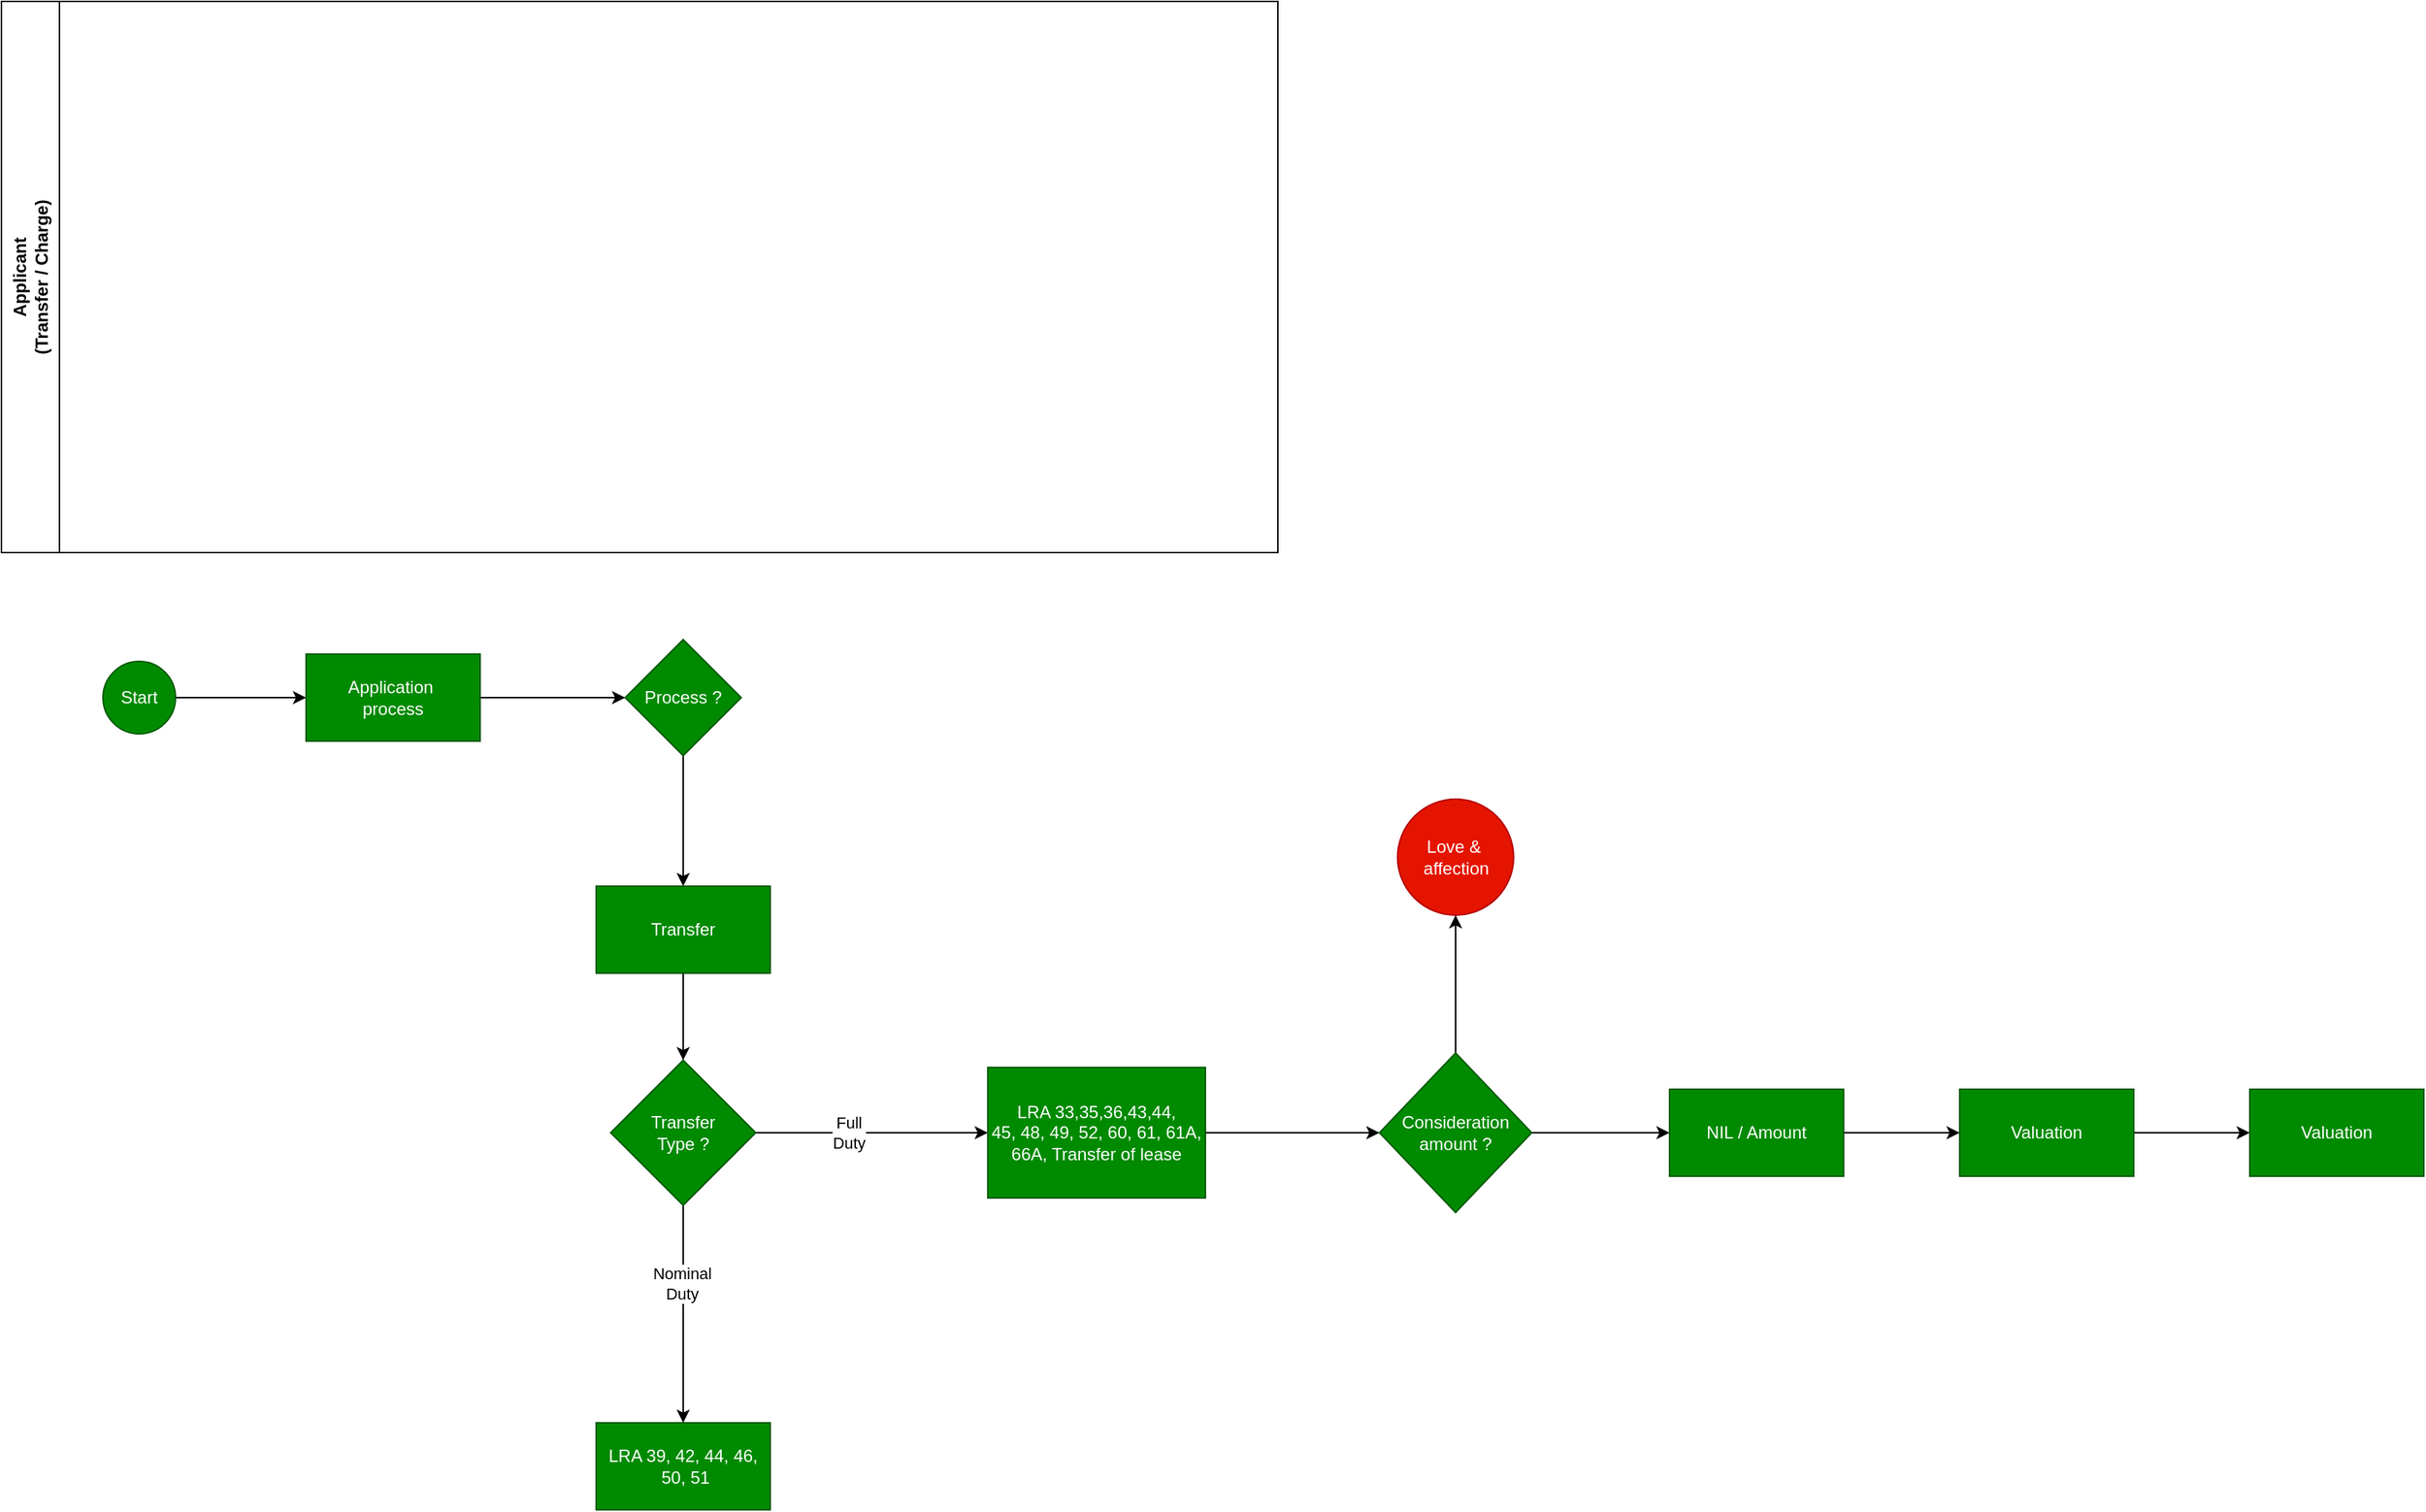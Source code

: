 <mxfile version="21.6.5" type="github">
  <diagram name="Page-1" id="wiHoxaamiO45fGIozESU">
    <mxGraphModel dx="1804" dy="610" grid="1" gridSize="10" guides="1" tooltips="1" connect="1" arrows="1" fold="1" page="1" pageScale="1" pageWidth="850" pageHeight="1100" math="0" shadow="0">
      <root>
        <mxCell id="0" />
        <mxCell id="1" parent="0" />
        <mxCell id="bjcQ7HL3ElRiH-m9O8MQ-1" value="Applicant&lt;br&gt;(Transfer / Charge)" style="swimlane;horizontal=0;whiteSpace=wrap;html=1;startSize=40;" vertex="1" parent="1">
          <mxGeometry x="-40" y="40" width="880" height="380" as="geometry" />
        </mxCell>
        <mxCell id="bjcQ7HL3ElRiH-m9O8MQ-4" value="" style="edgeStyle=orthogonalEdgeStyle;rounded=0;orthogonalLoop=1;jettySize=auto;html=1;" edge="1" parent="1" source="bjcQ7HL3ElRiH-m9O8MQ-2" target="bjcQ7HL3ElRiH-m9O8MQ-3">
          <mxGeometry relative="1" as="geometry" />
        </mxCell>
        <mxCell id="bjcQ7HL3ElRiH-m9O8MQ-2" value="Start" style="ellipse;whiteSpace=wrap;html=1;aspect=fixed;fillColor=#008a00;fontColor=#ffffff;strokeColor=#005700;" vertex="1" parent="1">
          <mxGeometry x="30" y="495" width="50" height="50" as="geometry" />
        </mxCell>
        <mxCell id="bjcQ7HL3ElRiH-m9O8MQ-6" value="" style="edgeStyle=orthogonalEdgeStyle;rounded=0;orthogonalLoop=1;jettySize=auto;html=1;" edge="1" parent="1" source="bjcQ7HL3ElRiH-m9O8MQ-3" target="bjcQ7HL3ElRiH-m9O8MQ-5">
          <mxGeometry relative="1" as="geometry" />
        </mxCell>
        <mxCell id="bjcQ7HL3ElRiH-m9O8MQ-3" value="Application&amp;nbsp;&lt;br&gt;process" style="whiteSpace=wrap;html=1;fillColor=#008a00;strokeColor=#005700;fontColor=#ffffff;" vertex="1" parent="1">
          <mxGeometry x="170" y="490" width="120" height="60" as="geometry" />
        </mxCell>
        <mxCell id="bjcQ7HL3ElRiH-m9O8MQ-10" value="" style="edgeStyle=orthogonalEdgeStyle;rounded=0;orthogonalLoop=1;jettySize=auto;html=1;" edge="1" parent="1" source="bjcQ7HL3ElRiH-m9O8MQ-5" target="bjcQ7HL3ElRiH-m9O8MQ-9">
          <mxGeometry relative="1" as="geometry" />
        </mxCell>
        <mxCell id="bjcQ7HL3ElRiH-m9O8MQ-5" value="Process ?" style="rhombus;whiteSpace=wrap;html=1;fillColor=#008a00;strokeColor=#005700;fontColor=#ffffff;" vertex="1" parent="1">
          <mxGeometry x="390" y="480" width="80" height="80" as="geometry" />
        </mxCell>
        <mxCell id="bjcQ7HL3ElRiH-m9O8MQ-12" value="" style="edgeStyle=orthogonalEdgeStyle;rounded=0;orthogonalLoop=1;jettySize=auto;html=1;" edge="1" parent="1" source="bjcQ7HL3ElRiH-m9O8MQ-9" target="bjcQ7HL3ElRiH-m9O8MQ-11">
          <mxGeometry relative="1" as="geometry" />
        </mxCell>
        <mxCell id="bjcQ7HL3ElRiH-m9O8MQ-9" value="Transfer" style="whiteSpace=wrap;html=1;fillColor=#008a00;strokeColor=#005700;fontColor=#ffffff;" vertex="1" parent="1">
          <mxGeometry x="370" y="650" width="120" height="60" as="geometry" />
        </mxCell>
        <mxCell id="bjcQ7HL3ElRiH-m9O8MQ-16" value="" style="edgeStyle=orthogonalEdgeStyle;rounded=0;orthogonalLoop=1;jettySize=auto;html=1;" edge="1" parent="1" source="bjcQ7HL3ElRiH-m9O8MQ-11" target="bjcQ7HL3ElRiH-m9O8MQ-15">
          <mxGeometry relative="1" as="geometry" />
        </mxCell>
        <mxCell id="bjcQ7HL3ElRiH-m9O8MQ-17" value="Full&lt;br&gt;Duty" style="edgeLabel;html=1;align=center;verticalAlign=middle;resizable=0;points=[];" vertex="1" connectable="0" parent="bjcQ7HL3ElRiH-m9O8MQ-16">
          <mxGeometry x="-0.2" relative="1" as="geometry">
            <mxPoint as="offset" />
          </mxGeometry>
        </mxCell>
        <mxCell id="bjcQ7HL3ElRiH-m9O8MQ-19" value="" style="edgeStyle=orthogonalEdgeStyle;rounded=0;orthogonalLoop=1;jettySize=auto;html=1;" edge="1" parent="1" source="bjcQ7HL3ElRiH-m9O8MQ-11" target="bjcQ7HL3ElRiH-m9O8MQ-18">
          <mxGeometry relative="1" as="geometry" />
        </mxCell>
        <mxCell id="bjcQ7HL3ElRiH-m9O8MQ-20" value="Nominal&lt;br&gt;Duty" style="edgeLabel;html=1;align=center;verticalAlign=middle;resizable=0;points=[];" vertex="1" connectable="0" parent="bjcQ7HL3ElRiH-m9O8MQ-19">
          <mxGeometry x="-0.289" y="-1" relative="1" as="geometry">
            <mxPoint as="offset" />
          </mxGeometry>
        </mxCell>
        <mxCell id="bjcQ7HL3ElRiH-m9O8MQ-11" value="Transfer&lt;br&gt;Type ?" style="rhombus;whiteSpace=wrap;html=1;fillColor=#008a00;strokeColor=#005700;fontColor=#ffffff;" vertex="1" parent="1">
          <mxGeometry x="380" y="770" width="100" height="100" as="geometry" />
        </mxCell>
        <mxCell id="bjcQ7HL3ElRiH-m9O8MQ-22" value="" style="edgeStyle=orthogonalEdgeStyle;rounded=0;orthogonalLoop=1;jettySize=auto;html=1;" edge="1" parent="1" source="bjcQ7HL3ElRiH-m9O8MQ-15" target="bjcQ7HL3ElRiH-m9O8MQ-21">
          <mxGeometry relative="1" as="geometry" />
        </mxCell>
        <mxCell id="bjcQ7HL3ElRiH-m9O8MQ-15" value="LRA 33,35,36,43,44,&lt;br&gt;45, 48, 49, 52, 60, 61, 61A, 66A, Transfer of lease" style="whiteSpace=wrap;html=1;fillColor=#008a00;strokeColor=#005700;fontColor=#ffffff;" vertex="1" parent="1">
          <mxGeometry x="640" y="775" width="150" height="90" as="geometry" />
        </mxCell>
        <mxCell id="bjcQ7HL3ElRiH-m9O8MQ-18" value="LRA 39, 42, 44, 46,&lt;br&gt;&amp;nbsp;50, 51" style="whiteSpace=wrap;html=1;fillColor=#008a00;strokeColor=#005700;fontColor=#ffffff;" vertex="1" parent="1">
          <mxGeometry x="370" y="1020" width="120" height="60" as="geometry" />
        </mxCell>
        <mxCell id="bjcQ7HL3ElRiH-m9O8MQ-24" value="" style="edgeStyle=orthogonalEdgeStyle;rounded=0;orthogonalLoop=1;jettySize=auto;html=1;" edge="1" parent="1" source="bjcQ7HL3ElRiH-m9O8MQ-21" target="bjcQ7HL3ElRiH-m9O8MQ-23">
          <mxGeometry relative="1" as="geometry" />
        </mxCell>
        <mxCell id="bjcQ7HL3ElRiH-m9O8MQ-26" value="" style="edgeStyle=orthogonalEdgeStyle;rounded=0;orthogonalLoop=1;jettySize=auto;html=1;" edge="1" parent="1" source="bjcQ7HL3ElRiH-m9O8MQ-21" target="bjcQ7HL3ElRiH-m9O8MQ-25">
          <mxGeometry relative="1" as="geometry" />
        </mxCell>
        <mxCell id="bjcQ7HL3ElRiH-m9O8MQ-21" value="Consideration&lt;br&gt;amount ?" style="rhombus;whiteSpace=wrap;html=1;fillColor=#008a00;strokeColor=#005700;fontColor=#ffffff;" vertex="1" parent="1">
          <mxGeometry x="910" y="765" width="105" height="110" as="geometry" />
        </mxCell>
        <mxCell id="bjcQ7HL3ElRiH-m9O8MQ-28" value="" style="edgeStyle=orthogonalEdgeStyle;rounded=0;orthogonalLoop=1;jettySize=auto;html=1;" edge="1" parent="1" source="bjcQ7HL3ElRiH-m9O8MQ-23" target="bjcQ7HL3ElRiH-m9O8MQ-27">
          <mxGeometry relative="1" as="geometry" />
        </mxCell>
        <mxCell id="bjcQ7HL3ElRiH-m9O8MQ-23" value="NIL / Amount" style="whiteSpace=wrap;html=1;fillColor=#008a00;strokeColor=#005700;fontColor=#ffffff;" vertex="1" parent="1">
          <mxGeometry x="1110" y="790" width="120" height="60" as="geometry" />
        </mxCell>
        <mxCell id="bjcQ7HL3ElRiH-m9O8MQ-25" value="Love &amp;amp;&amp;nbsp;&lt;br&gt;affection" style="ellipse;whiteSpace=wrap;html=1;fillColor=#e51400;strokeColor=#B20000;fontColor=#ffffff;" vertex="1" parent="1">
          <mxGeometry x="922.5" y="590" width="80" height="80" as="geometry" />
        </mxCell>
        <mxCell id="bjcQ7HL3ElRiH-m9O8MQ-30" value="" style="edgeStyle=orthogonalEdgeStyle;rounded=0;orthogonalLoop=1;jettySize=auto;html=1;" edge="1" parent="1" source="bjcQ7HL3ElRiH-m9O8MQ-27" target="bjcQ7HL3ElRiH-m9O8MQ-29">
          <mxGeometry relative="1" as="geometry" />
        </mxCell>
        <mxCell id="bjcQ7HL3ElRiH-m9O8MQ-27" value="Valuation" style="whiteSpace=wrap;html=1;fillColor=#008a00;strokeColor=#005700;fontColor=#ffffff;" vertex="1" parent="1">
          <mxGeometry x="1310" y="790" width="120" height="60" as="geometry" />
        </mxCell>
        <mxCell id="bjcQ7HL3ElRiH-m9O8MQ-29" value="Valuation" style="whiteSpace=wrap;html=1;fillColor=#008a00;strokeColor=#005700;fontColor=#ffffff;" vertex="1" parent="1">
          <mxGeometry x="1510" y="790" width="120" height="60" as="geometry" />
        </mxCell>
      </root>
    </mxGraphModel>
  </diagram>
</mxfile>
